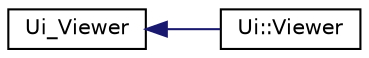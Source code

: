 digraph "Graphical Class Hierarchy"
{
  edge [fontname="Helvetica",fontsize="10",labelfontname="Helvetica",labelfontsize="10"];
  node [fontname="Helvetica",fontsize="10",shape=record];
  rankdir="LR";
  Node0 [label="Ui_Viewer",height=0.2,width=0.4,color="black", fillcolor="white", style="filled",URL="$classUi__Viewer.html"];
  Node0 -> Node1 [dir="back",color="midnightblue",fontsize="10",style="solid",fontname="Helvetica"];
  Node1 [label="Ui::Viewer",height=0.2,width=0.4,color="black", fillcolor="white", style="filled",URL="$classUi_1_1Viewer.html"];
}

